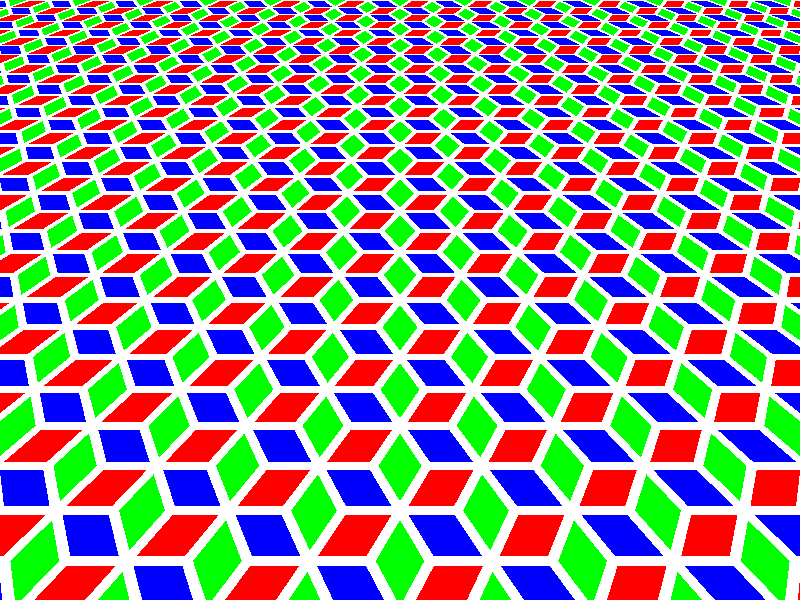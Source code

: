 // This work is licensed under the Creative Commons Attribution 3.0 Unported License.
// To view a copy of this license, visit http://creativecommons.org/licenses/by/3.0/
// or send a letter to Creative Commons, 444 Castro Street, Suite 900, Mountain View,
// California, 94041, USA.

// Persistence Of Vision Raytracer sample file.
// A tiling pattern demo scene by Samuel Benge

/******************************************************************************
 * $File: //depot/povray/smp/distribution/scenes/textures/patterns/tiling.pov $
 * $Revision: #2 $
 * $Change: 5430 $
 * $DateTime: 2011/03/21 10:42:00 $
 * $Author: jholsenback $
 *****************************************************************************/

#version 3.7;

global_settings {assumed_gamma 1.0}
background {rgb 1}

camera {location <0,10,-10> look_at <0,0,0> right  x*image_width/image_height}
light_source {<0, 30, -30> color rgb 1}

#include "colors.inc"
#include "math.inc"

// see the documentaion for possible patterns and types
#declare TilingPattern = 5;
#declare TileTypes    = 3;

// change to yes to write the color_map to a text file
#declare WriteMap = no;

// 0 = caulk off
// 1 = caulk at every color
// TileTypes = caulk at n TileTypes
#declare CaulkAt    = 1;
#declare CaulkSize  = 0.2;
#declare CaulkColor = White;

#declare ColorArray =
  array[12]{
    Red,        White,
    Green,      Yellow,
    Blue,       Cyan,
    IndianRed,  Pink,
    DarkGreen,  Turquoise
    Violet,     BlueViolet
  };

#if (WriteMap)
  #fopen MapFile "tilemap.txt" write
  #write (MapFile, "texture {\n  pigment {\n   tiling ",TilingPattern, "\n   color_map {\n")
#end

plane{y,0
  texture{
    pigment{
      tiling TilingPattern
      color_map{
        #declare V=0;
        #declare V2 = 0;
        #while(V<TileTypes*2)
          #if(mod(V,CaulkAt*2) = CaulkAt*2-1 & CaulkAt!=0)
            #declare ThisColor = CaulkColor;
           #else
            #declare ThisColor =
              ColorArray[mod(V,dimension_size(ColorArray,1))];
          #end
          #declare incre = (1.0-CaulkSize)*even(V)+CaulkSize*odd(V);
          [ V2/TileTypes ThisColor]
          [ (V2+incre)/TileTypes ThisColor]

          #if (WriteMap)
            #write (MapFile, "    [", str(V2/TileTypes,5,4)," rgb <", vstr(3, ThisColor,", ", 0,4),">]\n")
            #write (MapFile, "    [", str((V2+incre)/TileTypes,5,4)," rgb <", vstr(3, ThisColor,", ", 0,4),">]\n")
          #end

          #declare V = V + 1;
          #declare V2 = V2 + incre;
        #end
      }
    }
  }
}

#if (WriteMap)
  #write (MapFile, "    }\n  }\n}\n")
  #fclose MapFile
#end

//----------------------- Reference code --------------------------
// Useful scalings if using the tiling pattern in combination with
// other functions, patterns or warps. Usually the scale required
// to fit core repeated tile into one unit square size.
#switch (TilingPattern)
  #case (1)
    #declare TileScale = <1,1,1>;
  #break
  #case (2) #case (5)
    #declare TileScale = <2/3,1,1/sqrt(3)>;
  #break
  #case (3) #case (4)
    #declare TileScale = <2/3,1,1/sqrt(3)>;
  #break
  #case (6) #case (18)
    #declare TileScale = <1/4,1,1/4>;
  #break
  #case (7)
    #declare TileScale = <1/(sqrt(2)+1),1,1/(sqrt(2)+1)>;
  #break
  #case (8)
    #declare TileScale = <1,1,1/(sqrt(3)+2)>;
  #break
  #case (9)
    #declare TileScale = <1/2,1,1/(2*sqrt(3))>;
  #break
  #case (10)
    #declare TileScale = <1,1,1/2>;
  #break
  #case (11) #case (12)
    #declare TileScale = <1/3,1,1/3>;
  #break
  #case (13) #case (14)
    #declare TileScale = <1/(sqrt(3)+1),1,1/(sqrt(3)+1)>;
  #break
  #case (15)
    #declare TileScale = <1/5,1,1/5>;
  #break
  #case (16) #case (17)
    #declare TileScale = <1/(sqrt(3)+3),1,1/((sqrt(3)+1.0)*2.0)>;
  #break
  #case (19) #case (20)
    #declare TileScale = <1/2,1,1/((sqrt(3)/2)*3)>;
  #break
  #case (21)
    #declare TileScale = <1/(1+sqrt(3)),1,1/(1+sqrt(3))>;
  #break
  #case (22)
    #declare TileScale = <1/(2+sqrt(3)),1,1/(3+(2*sqrt(3)))>;
  #break
  #case (23) #case (24)
    #declare TileScale = <1/(3+sqrt(3)),1,1/(3+(3*sqrt(3)))>;
  #break
  // Unit square scaling not possible with Penrose tiling.
  // Scaling given useful to see all tiles in a way symmetrical in z
  #case (25) #case (26) #case (27)
    #declare TileScale = <1/(4*sqrt(2)),1,1/(4*sqrt(2))>;
  #break
  #else
    #declare TileScale = <1,1,1>;
#end

